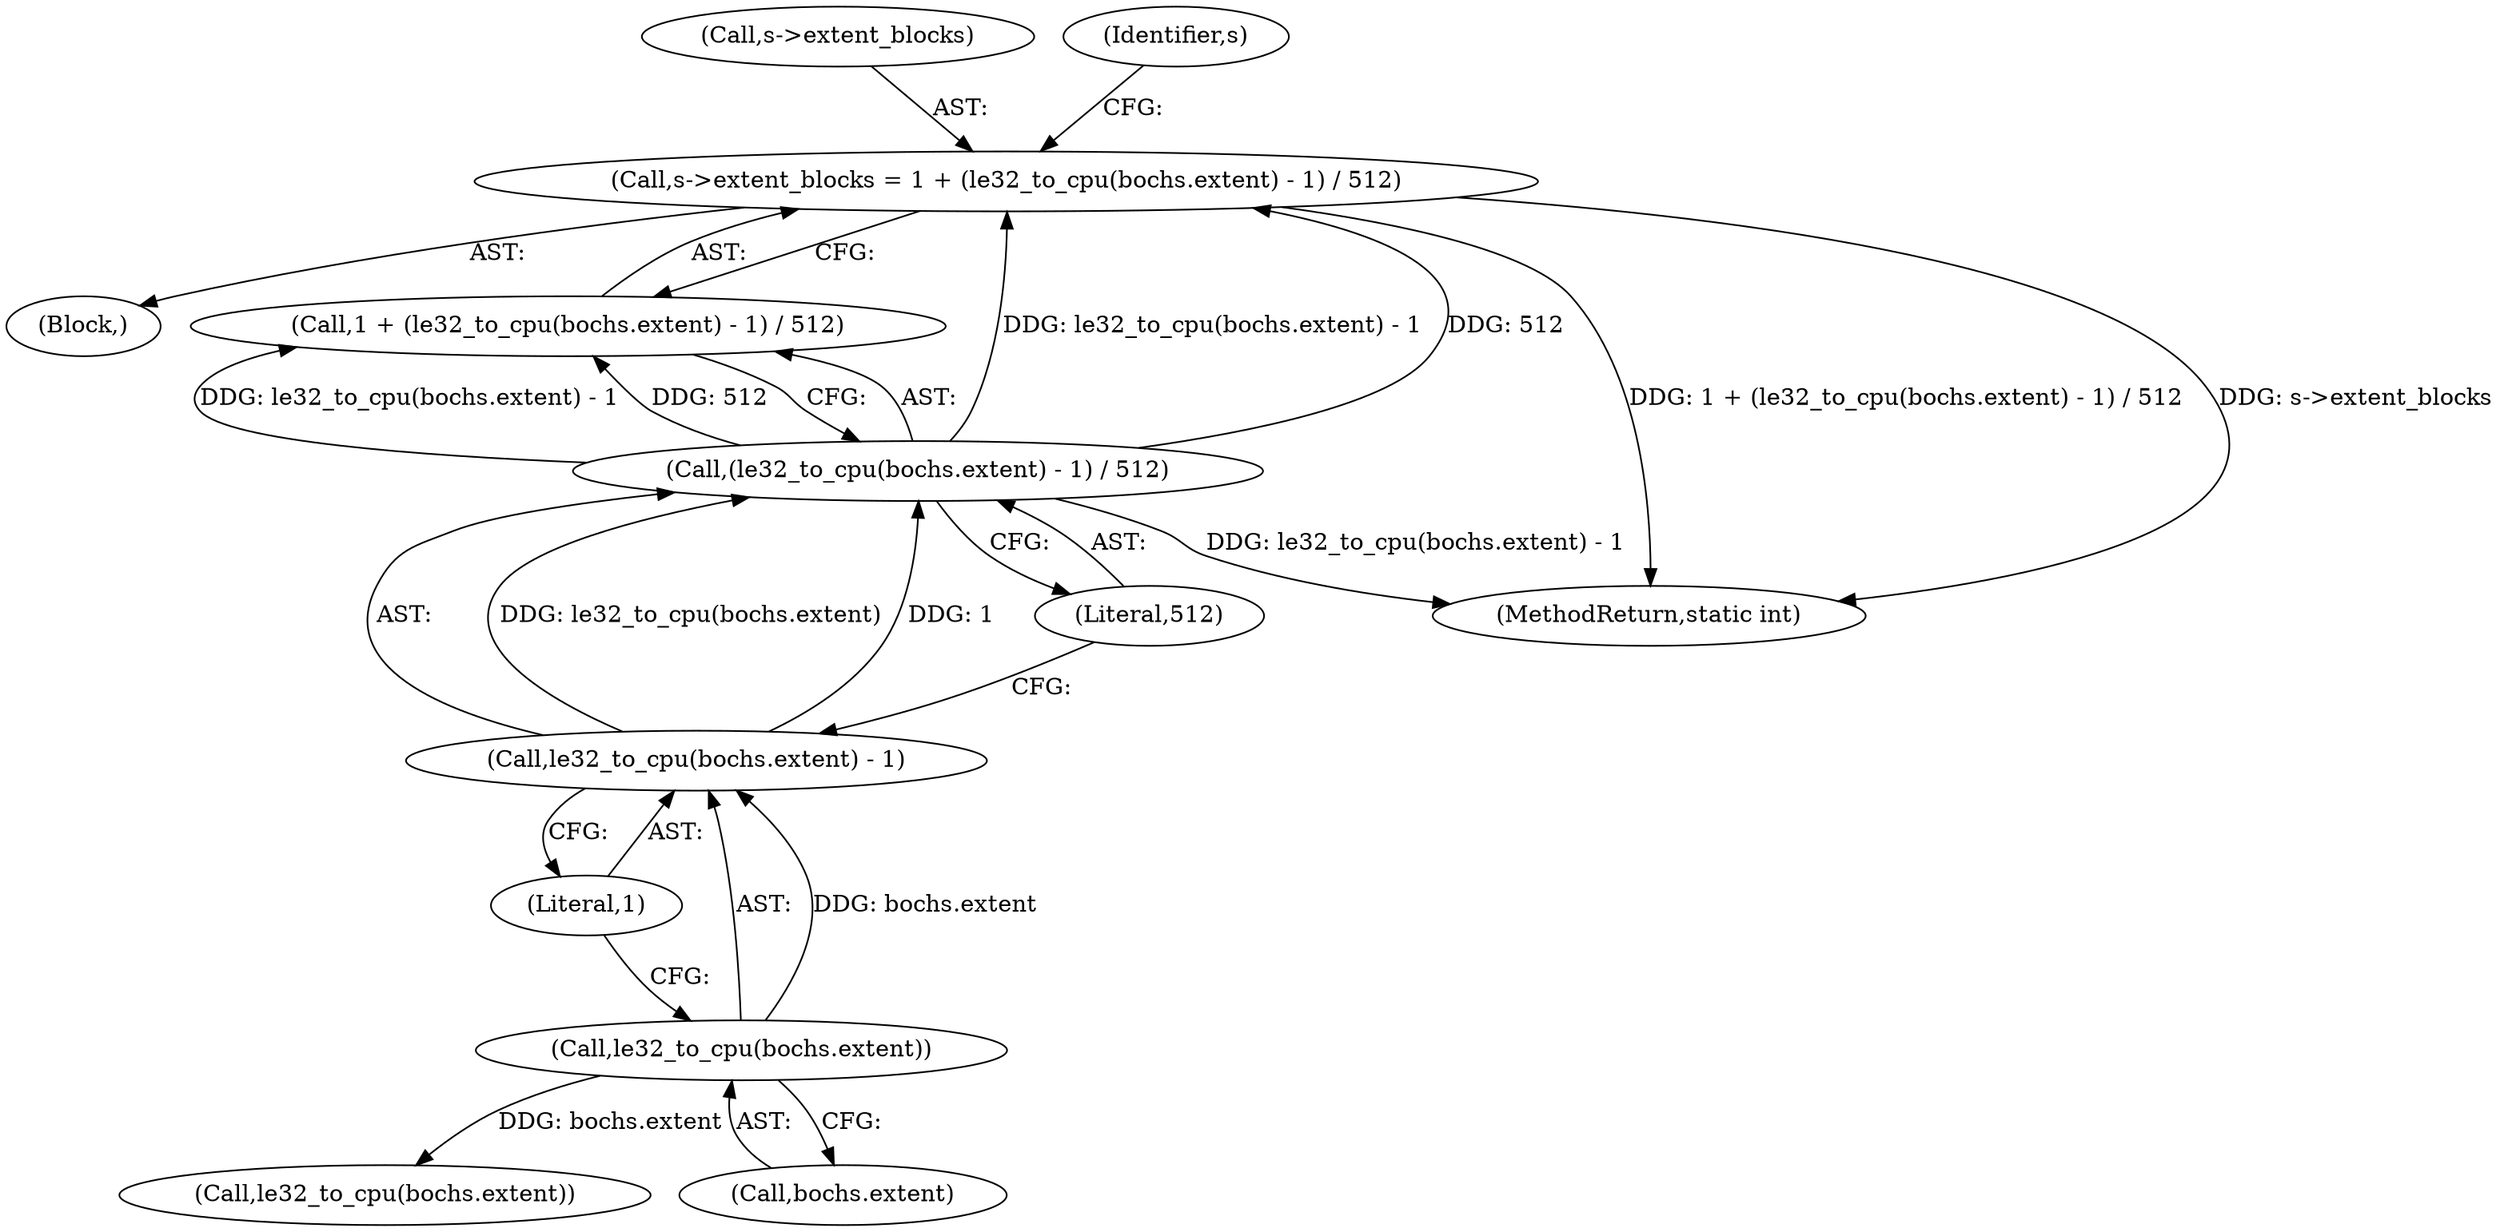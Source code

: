 digraph "0_qemu_e3737b820b45e54b059656dc3f914f895ac7a88b@pointer" {
"1000292" [label="(Call,s->extent_blocks = 1 + (le32_to_cpu(bochs.extent) - 1) / 512)"];
"1000298" [label="(Call,(le32_to_cpu(bochs.extent) - 1) / 512)"];
"1000299" [label="(Call,le32_to_cpu(bochs.extent) - 1)"];
"1000300" [label="(Call,le32_to_cpu(bochs.extent))"];
"1000310" [label="(Call,le32_to_cpu(bochs.extent))"];
"1000301" [label="(Call,bochs.extent)"];
"1000293" [label="(Call,s->extent_blocks)"];
"1000110" [label="(Block,)"];
"1000296" [label="(Call,1 + (le32_to_cpu(bochs.extent) - 1) / 512)"];
"1000305" [label="(Literal,512)"];
"1000299" [label="(Call,le32_to_cpu(bochs.extent) - 1)"];
"1000292" [label="(Call,s->extent_blocks = 1 + (le32_to_cpu(bochs.extent) - 1) / 512)"];
"1000308" [label="(Identifier,s)"];
"1000449" [label="(MethodReturn,static int)"];
"1000300" [label="(Call,le32_to_cpu(bochs.extent))"];
"1000298" [label="(Call,(le32_to_cpu(bochs.extent) - 1) / 512)"];
"1000304" [label="(Literal,1)"];
"1000292" -> "1000110"  [label="AST: "];
"1000292" -> "1000296"  [label="CFG: "];
"1000293" -> "1000292"  [label="AST: "];
"1000296" -> "1000292"  [label="AST: "];
"1000308" -> "1000292"  [label="CFG: "];
"1000292" -> "1000449"  [label="DDG: s->extent_blocks"];
"1000292" -> "1000449"  [label="DDG: 1 + (le32_to_cpu(bochs.extent) - 1) / 512"];
"1000298" -> "1000292"  [label="DDG: le32_to_cpu(bochs.extent) - 1"];
"1000298" -> "1000292"  [label="DDG: 512"];
"1000298" -> "1000296"  [label="AST: "];
"1000298" -> "1000305"  [label="CFG: "];
"1000299" -> "1000298"  [label="AST: "];
"1000305" -> "1000298"  [label="AST: "];
"1000296" -> "1000298"  [label="CFG: "];
"1000298" -> "1000449"  [label="DDG: le32_to_cpu(bochs.extent) - 1"];
"1000298" -> "1000296"  [label="DDG: le32_to_cpu(bochs.extent) - 1"];
"1000298" -> "1000296"  [label="DDG: 512"];
"1000299" -> "1000298"  [label="DDG: le32_to_cpu(bochs.extent)"];
"1000299" -> "1000298"  [label="DDG: 1"];
"1000299" -> "1000304"  [label="CFG: "];
"1000300" -> "1000299"  [label="AST: "];
"1000304" -> "1000299"  [label="AST: "];
"1000305" -> "1000299"  [label="CFG: "];
"1000300" -> "1000299"  [label="DDG: bochs.extent"];
"1000300" -> "1000301"  [label="CFG: "];
"1000301" -> "1000300"  [label="AST: "];
"1000304" -> "1000300"  [label="CFG: "];
"1000300" -> "1000310"  [label="DDG: bochs.extent"];
}

